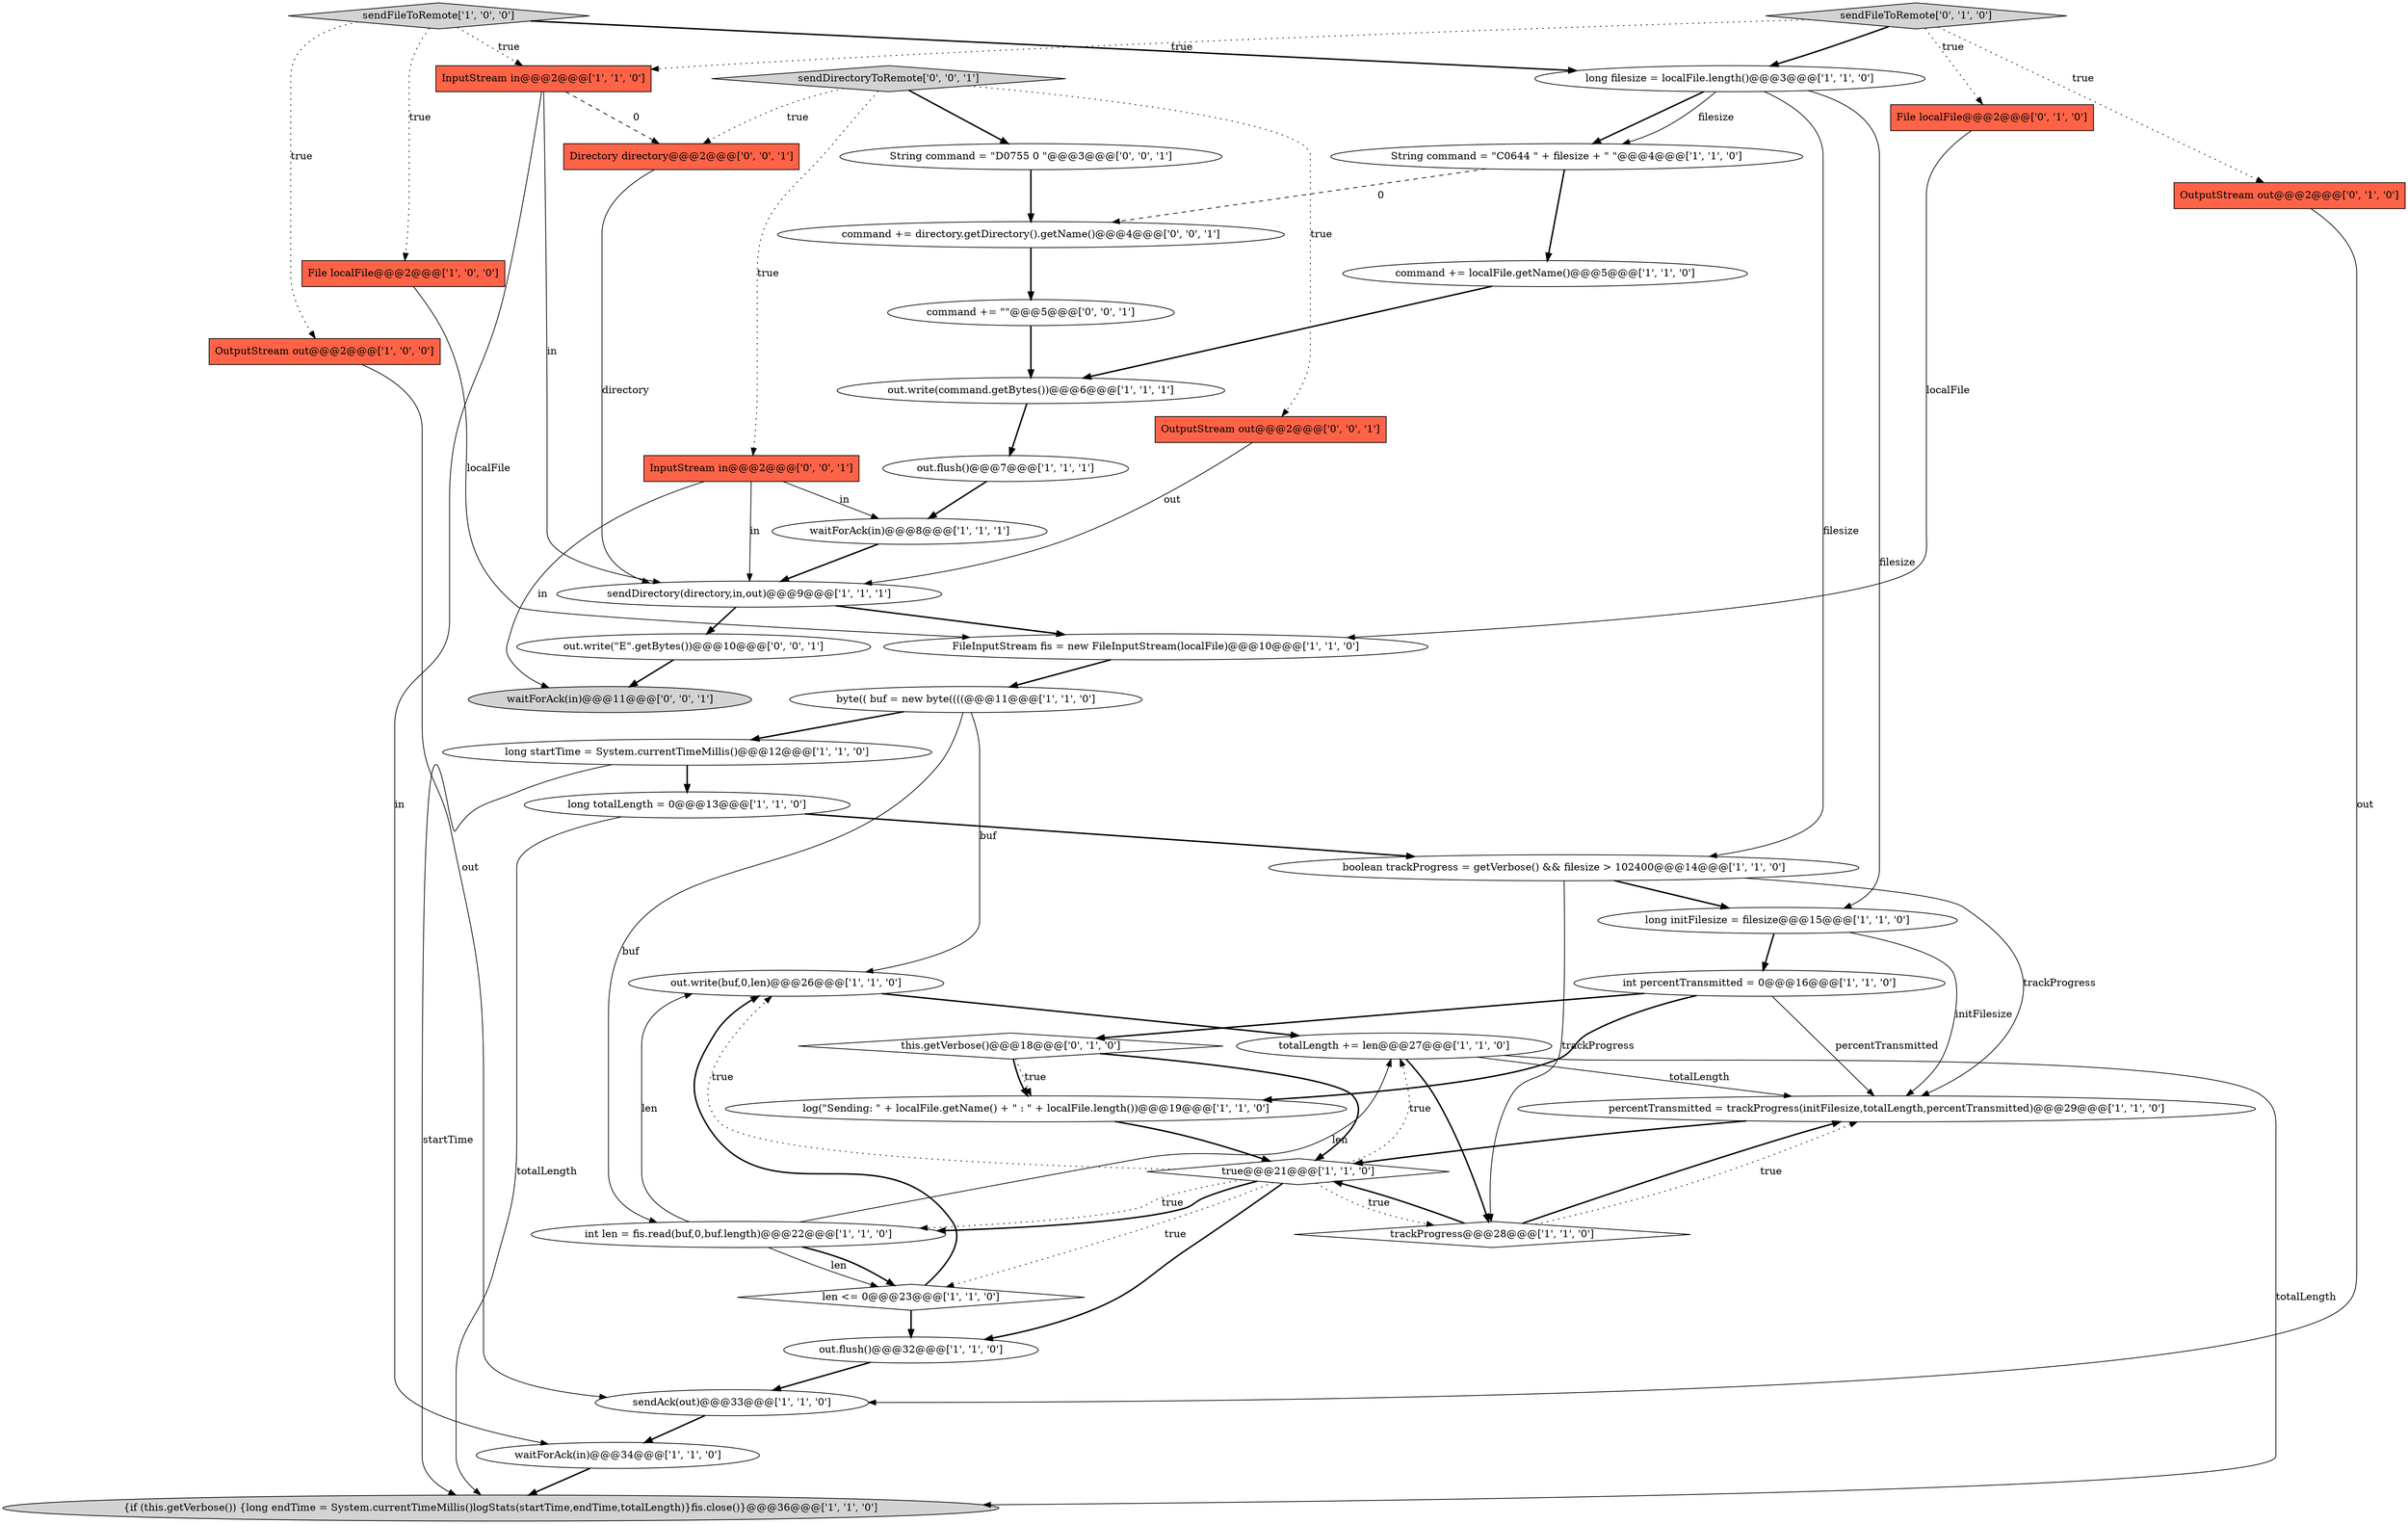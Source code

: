 digraph {
20 [style = filled, label = "out.write(buf,0,len)@@@26@@@['1', '1', '0']", fillcolor = white, shape = ellipse image = "AAA0AAABBB1BBB"];
38 [style = filled, label = "command += \"\"@@@5@@@['0', '0', '1']", fillcolor = white, shape = ellipse image = "AAA0AAABBB3BBB"];
11 [style = filled, label = "FileInputStream fis = new FileInputStream(localFile)@@@10@@@['1', '1', '0']", fillcolor = white, shape = ellipse image = "AAA0AAABBB1BBB"];
5 [style = filled, label = "command += localFile.getName()@@@5@@@['1', '1', '0']", fillcolor = white, shape = ellipse image = "AAA0AAABBB1BBB"];
25 [style = filled, label = "byte(( buf = new byte((((@@@11@@@['1', '1', '0']", fillcolor = white, shape = ellipse image = "AAA0AAABBB1BBB"];
15 [style = filled, label = "boolean trackProgress = getVerbose() && filesize > 102400@@@14@@@['1', '1', '0']", fillcolor = white, shape = ellipse image = "AAA0AAABBB1BBB"];
17 [style = filled, label = "out.flush()@@@32@@@['1', '1', '0']", fillcolor = white, shape = ellipse image = "AAA0AAABBB1BBB"];
32 [style = filled, label = "sendFileToRemote['0', '1', '0']", fillcolor = lightgray, shape = diamond image = "AAA0AAABBB2BBB"];
41 [style = filled, label = "waitForAck(in)@@@11@@@['0', '0', '1']", fillcolor = lightgray, shape = ellipse image = "AAA0AAABBB3BBB"];
39 [style = filled, label = "OutputStream out@@@2@@@['0', '0', '1']", fillcolor = tomato, shape = box image = "AAA0AAABBB3BBB"];
3 [style = filled, label = "sendDirectory(directory,in,out)@@@9@@@['1', '1', '1']", fillcolor = white, shape = ellipse image = "AAA0AAABBB1BBB"];
30 [style = filled, label = "File localFile@@@2@@@['0', '1', '0']", fillcolor = tomato, shape = box image = "AAA0AAABBB2BBB"];
12 [style = filled, label = "long startTime = System.currentTimeMillis()@@@12@@@['1', '1', '0']", fillcolor = white, shape = ellipse image = "AAA0AAABBB1BBB"];
9 [style = filled, label = "int percentTransmitted = 0@@@16@@@['1', '1', '0']", fillcolor = white, shape = ellipse image = "AAA0AAABBB1BBB"];
14 [style = filled, label = "out.flush()@@@7@@@['1', '1', '1']", fillcolor = white, shape = ellipse image = "AAA0AAABBB1BBB"];
29 [style = filled, label = "len <= 0@@@23@@@['1', '1', '0']", fillcolor = white, shape = diamond image = "AAA0AAABBB1BBB"];
31 [style = filled, label = "OutputStream out@@@2@@@['0', '1', '0']", fillcolor = tomato, shape = box image = "AAA0AAABBB2BBB"];
0 [style = filled, label = "File localFile@@@2@@@['1', '0', '0']", fillcolor = tomato, shape = box image = "AAA0AAABBB1BBB"];
4 [style = filled, label = "waitForAck(in)@@@34@@@['1', '1', '0']", fillcolor = white, shape = ellipse image = "AAA0AAABBB1BBB"];
27 [style = filled, label = "long totalLength = 0@@@13@@@['1', '1', '0']", fillcolor = white, shape = ellipse image = "AAA0AAABBB1BBB"];
21 [style = filled, label = "sendFileToRemote['1', '0', '0']", fillcolor = lightgray, shape = diamond image = "AAA0AAABBB1BBB"];
22 [style = filled, label = "InputStream in@@@2@@@['1', '1', '0']", fillcolor = tomato, shape = box image = "AAA0AAABBB1BBB"];
10 [style = filled, label = "true@@@21@@@['1', '1', '0']", fillcolor = white, shape = diamond image = "AAA0AAABBB1BBB"];
35 [style = filled, label = "String command = \"D0755 0 \"@@@3@@@['0', '0', '1']", fillcolor = white, shape = ellipse image = "AAA0AAABBB3BBB"];
42 [style = filled, label = "Directory directory@@@2@@@['0', '0', '1']", fillcolor = tomato, shape = box image = "AAA0AAABBB3BBB"];
16 [style = filled, label = "OutputStream out@@@2@@@['1', '0', '0']", fillcolor = tomato, shape = box image = "AAA0AAABBB1BBB"];
7 [style = filled, label = "{if (this.getVerbose()) {long endTime = System.currentTimeMillis()logStats(startTime,endTime,totalLength)}fis.close()}@@@36@@@['1', '1', '0']", fillcolor = lightgray, shape = ellipse image = "AAA0AAABBB1BBB"];
24 [style = filled, label = "percentTransmitted = trackProgress(initFilesize,totalLength,percentTransmitted)@@@29@@@['1', '1', '0']", fillcolor = white, shape = ellipse image = "AAA0AAABBB1BBB"];
19 [style = filled, label = "sendAck(out)@@@33@@@['1', '1', '0']", fillcolor = white, shape = ellipse image = "AAA0AAABBB1BBB"];
36 [style = filled, label = "InputStream in@@@2@@@['0', '0', '1']", fillcolor = tomato, shape = box image = "AAA0AAABBB3BBB"];
37 [style = filled, label = "sendDirectoryToRemote['0', '0', '1']", fillcolor = lightgray, shape = diamond image = "AAA0AAABBB3BBB"];
6 [style = filled, label = "waitForAck(in)@@@8@@@['1', '1', '1']", fillcolor = white, shape = ellipse image = "AAA0AAABBB1BBB"];
40 [style = filled, label = "out.write(\"E\".getBytes())@@@10@@@['0', '0', '1']", fillcolor = white, shape = ellipse image = "AAA0AAABBB3BBB"];
8 [style = filled, label = "totalLength += len@@@27@@@['1', '1', '0']", fillcolor = white, shape = ellipse image = "AAA0AAABBB1BBB"];
2 [style = filled, label = "long filesize = localFile.length()@@@3@@@['1', '1', '0']", fillcolor = white, shape = ellipse image = "AAA0AAABBB1BBB"];
34 [style = filled, label = "command += directory.getDirectory().getName()@@@4@@@['0', '0', '1']", fillcolor = white, shape = ellipse image = "AAA0AAABBB3BBB"];
13 [style = filled, label = "out.write(command.getBytes())@@@6@@@['1', '1', '1']", fillcolor = white, shape = ellipse image = "AAA0AAABBB1BBB"];
23 [style = filled, label = "String command = \"C0644 \" + filesize + \" \"@@@4@@@['1', '1', '0']", fillcolor = white, shape = ellipse image = "AAA0AAABBB1BBB"];
28 [style = filled, label = "int len = fis.read(buf,0,buf.length)@@@22@@@['1', '1', '0']", fillcolor = white, shape = ellipse image = "AAA0AAABBB1BBB"];
33 [style = filled, label = "this.getVerbose()@@@18@@@['0', '1', '0']", fillcolor = white, shape = diamond image = "AAA1AAABBB2BBB"];
26 [style = filled, label = "long initFilesize = filesize@@@15@@@['1', '1', '0']", fillcolor = white, shape = ellipse image = "AAA0AAABBB1BBB"];
18 [style = filled, label = "trackProgress@@@28@@@['1', '1', '0']", fillcolor = white, shape = diamond image = "AAA0AAABBB1BBB"];
1 [style = filled, label = "log(\"Sending: \" + localFile.getName() + \" : \" + localFile.length())@@@19@@@['1', '1', '0']", fillcolor = white, shape = ellipse image = "AAA0AAABBB1BBB"];
25->28 [style = solid, label="buf"];
31->19 [style = solid, label="out"];
11->25 [style = bold, label=""];
21->0 [style = dotted, label="true"];
12->27 [style = bold, label=""];
3->11 [style = bold, label=""];
28->8 [style = solid, label="len"];
4->7 [style = bold, label=""];
1->10 [style = bold, label=""];
28->29 [style = solid, label="len"];
10->17 [style = bold, label=""];
18->24 [style = bold, label=""];
2->15 [style = solid, label="filesize"];
33->10 [style = bold, label=""];
37->35 [style = bold, label=""];
17->19 [style = bold, label=""];
36->6 [style = solid, label="in"];
10->28 [style = dotted, label="true"];
0->11 [style = solid, label="localFile"];
32->31 [style = dotted, label="true"];
12->7 [style = solid, label="startTime"];
21->22 [style = dotted, label="true"];
37->39 [style = dotted, label="true"];
39->3 [style = solid, label="out"];
20->8 [style = bold, label=""];
32->30 [style = dotted, label="true"];
8->24 [style = solid, label="totalLength"];
22->3 [style = solid, label="in"];
27->15 [style = bold, label=""];
10->28 [style = bold, label=""];
26->9 [style = bold, label=""];
24->10 [style = bold, label=""];
36->3 [style = solid, label="in"];
25->12 [style = bold, label=""];
38->13 [style = bold, label=""];
5->13 [style = bold, label=""];
10->29 [style = dotted, label="true"];
21->2 [style = bold, label=""];
34->38 [style = bold, label=""];
2->26 [style = solid, label="filesize"];
8->18 [style = bold, label=""];
15->18 [style = solid, label="trackProgress"];
9->33 [style = bold, label=""];
25->20 [style = solid, label="buf"];
23->34 [style = dashed, label="0"];
10->18 [style = dotted, label="true"];
40->41 [style = bold, label=""];
15->24 [style = solid, label="trackProgress"];
32->2 [style = bold, label=""];
28->20 [style = solid, label="len"];
10->8 [style = dotted, label="true"];
15->26 [style = bold, label=""];
18->10 [style = bold, label=""];
37->42 [style = dotted, label="true"];
6->3 [style = bold, label=""];
29->17 [style = bold, label=""];
23->5 [style = bold, label=""];
22->42 [style = dashed, label="0"];
18->24 [style = dotted, label="true"];
14->6 [style = bold, label=""];
19->4 [style = bold, label=""];
2->23 [style = bold, label=""];
32->22 [style = dotted, label="true"];
36->41 [style = solid, label="in"];
16->19 [style = solid, label="out"];
30->11 [style = solid, label="localFile"];
28->29 [style = bold, label=""];
9->24 [style = solid, label="percentTransmitted"];
22->4 [style = solid, label="in"];
10->20 [style = dotted, label="true"];
33->1 [style = dotted, label="true"];
21->16 [style = dotted, label="true"];
13->14 [style = bold, label=""];
27->7 [style = solid, label="totalLength"];
35->34 [style = bold, label=""];
9->1 [style = bold, label=""];
26->24 [style = solid, label="initFilesize"];
3->40 [style = bold, label=""];
37->36 [style = dotted, label="true"];
2->23 [style = solid, label="filesize"];
42->3 [style = solid, label="directory"];
29->20 [style = bold, label=""];
8->7 [style = solid, label="totalLength"];
33->1 [style = bold, label=""];
}
